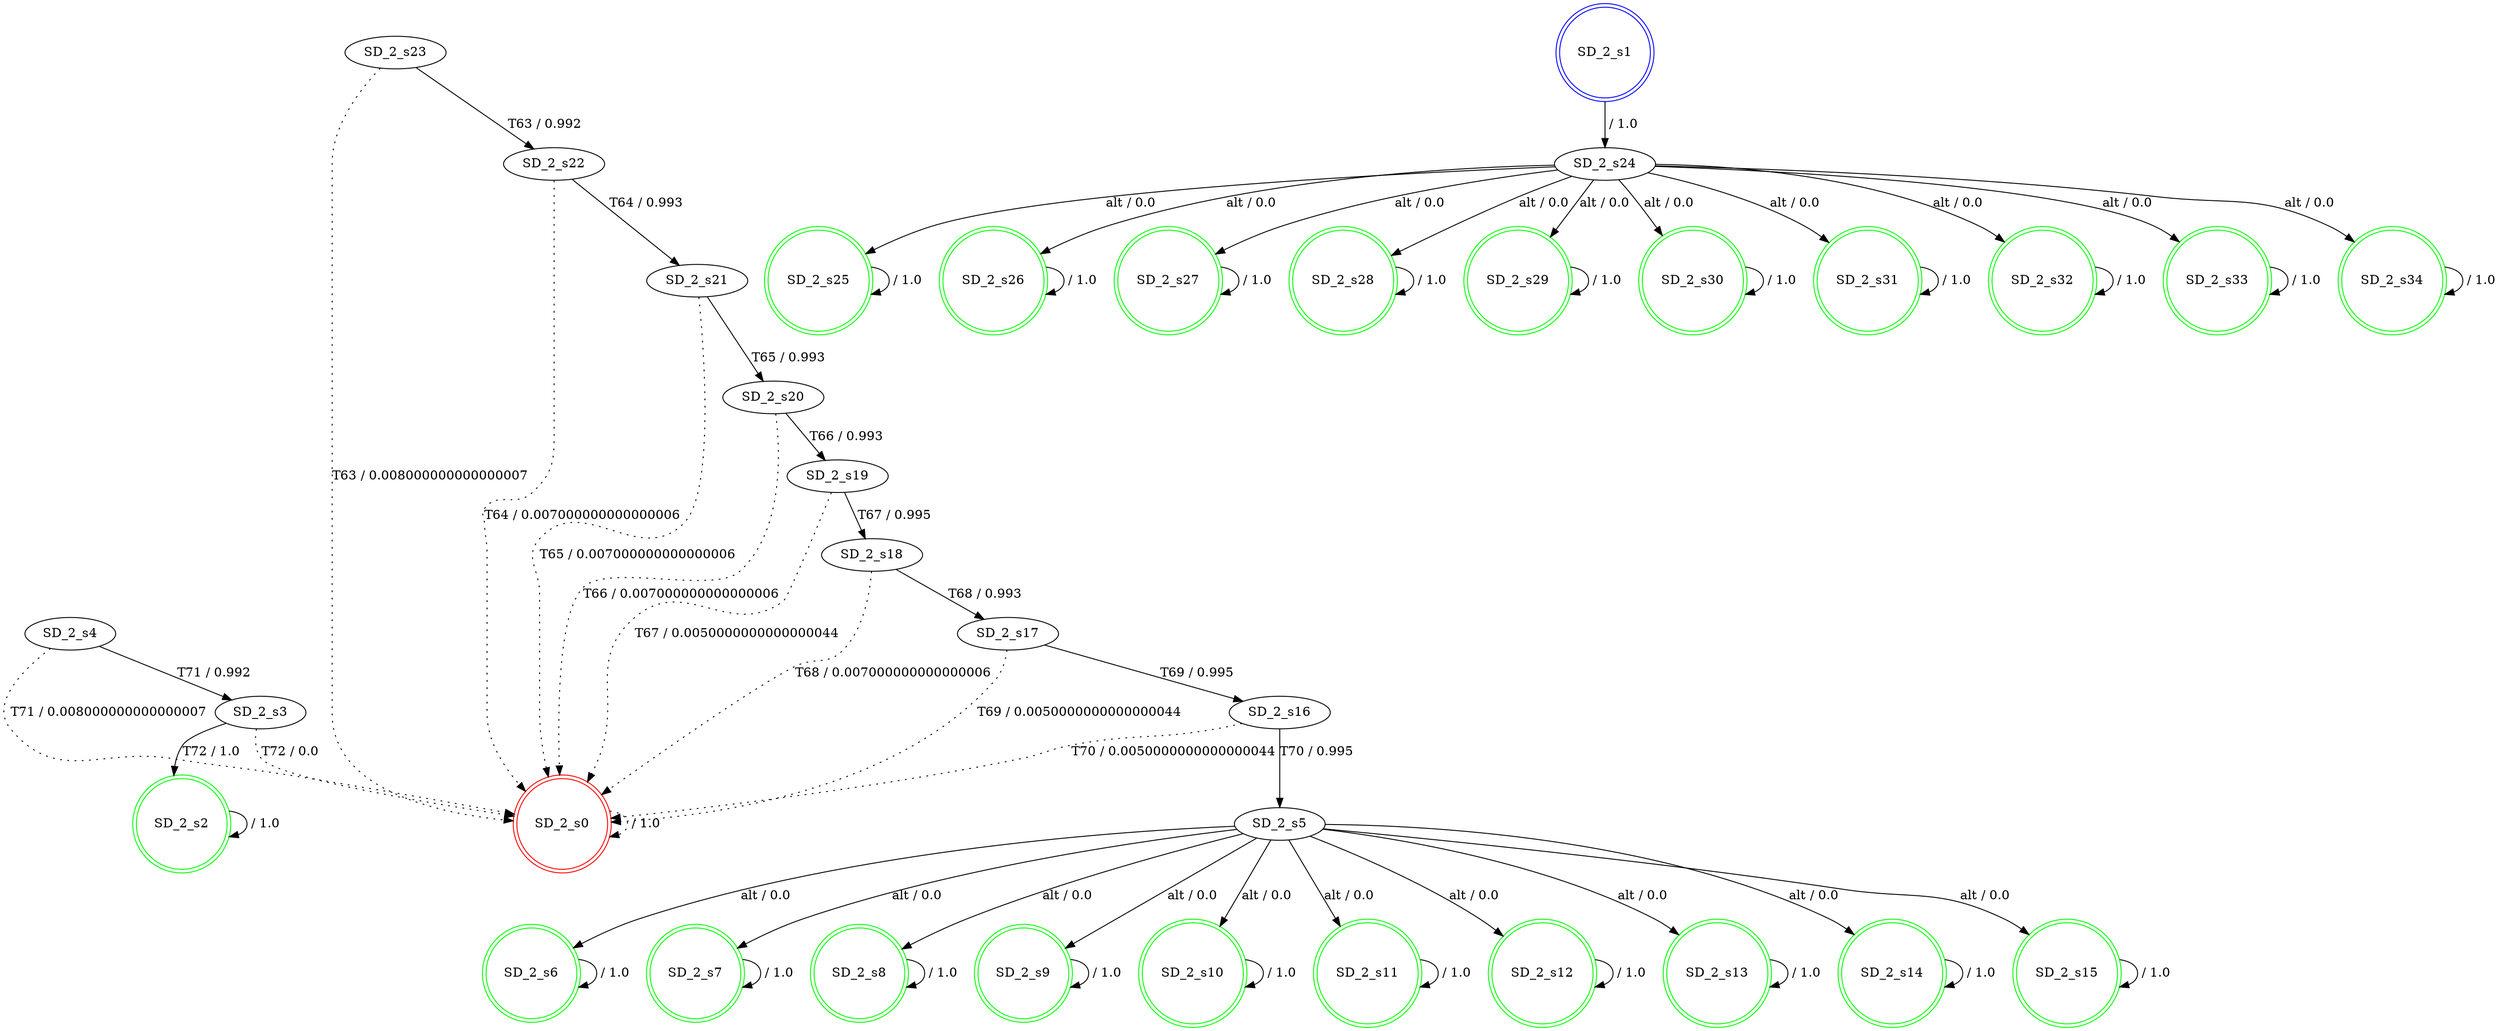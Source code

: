digraph graphname {
SD_2_s0 [label="SD_2_s0",color=red,shape=doublecircle ];
SD_2_s1 [label="SD_2_s1",color=blue,shape=doublecircle ];
SD_2_s2 [label="SD_2_s2",color=green,shape=doublecircle ];
SD_2_s3 [label="SD_2_s3" ];
SD_2_s4 [label="SD_2_s4" ];
SD_2_s5 [label="SD_2_s5" ];
SD_2_s6 [label="SD_2_s6",color=green,shape=doublecircle ];
SD_2_s7 [label="SD_2_s7",color=green,shape=doublecircle ];
SD_2_s8 [label="SD_2_s8",color=green,shape=doublecircle ];
SD_2_s9 [label="SD_2_s9",color=green,shape=doublecircle ];
SD_2_s10 [label="SD_2_s10",color=green,shape=doublecircle ];
SD_2_s11 [label="SD_2_s11",color=green,shape=doublecircle ];
SD_2_s12 [label="SD_2_s12",color=green,shape=doublecircle ];
SD_2_s13 [label="SD_2_s13",color=green,shape=doublecircle ];
SD_2_s14 [label="SD_2_s14",color=green,shape=doublecircle ];
SD_2_s15 [label="SD_2_s15",color=green,shape=doublecircle ];
SD_2_s16 [label="SD_2_s16" ];
SD_2_s17 [label="SD_2_s17" ];
SD_2_s18 [label="SD_2_s18" ];
SD_2_s19 [label="SD_2_s19" ];
SD_2_s20 [label="SD_2_s20" ];
SD_2_s21 [label="SD_2_s21" ];
SD_2_s22 [label="SD_2_s22" ];
SD_2_s23 [label="SD_2_s23" ];
SD_2_s24 [label="SD_2_s24" ];
SD_2_s25 [label="SD_2_s25",color=green,shape=doublecircle ];
SD_2_s26 [label="SD_2_s26",color=green,shape=doublecircle ];
SD_2_s27 [label="SD_2_s27",color=green,shape=doublecircle ];
SD_2_s28 [label="SD_2_s28",color=green,shape=doublecircle ];
SD_2_s29 [label="SD_2_s29",color=green,shape=doublecircle ];
SD_2_s30 [label="SD_2_s30",color=green,shape=doublecircle ];
SD_2_s31 [label="SD_2_s31",color=green,shape=doublecircle ];
SD_2_s32 [label="SD_2_s32",color=green,shape=doublecircle ];
SD_2_s33 [label="SD_2_s33",color=green,shape=doublecircle ];
SD_2_s34 [label="SD_2_s34",color=green,shape=doublecircle ];
SD_2_s0 -> SD_2_s0 [label=" / 1.0", style=dotted];
SD_2_s1 -> SD_2_s24 [label=" / 1.0"];
SD_2_s2 -> SD_2_s2 [label=" / 1.0"];
SD_2_s3 -> SD_2_s2 [label="T72 / 1.0"];
SD_2_s3 -> SD_2_s0 [label="T72 / 0.0", style=dotted];
SD_2_s4 -> SD_2_s3 [label="T71 / 0.992"];
SD_2_s4 -> SD_2_s0 [label="T71 / 0.008000000000000007", style=dotted];
SD_2_s5 -> SD_2_s6 [label="alt / 0.0"];
SD_2_s5 -> SD_2_s7 [label="alt / 0.0"];
SD_2_s5 -> SD_2_s8 [label="alt / 0.0"];
SD_2_s5 -> SD_2_s9 [label="alt / 0.0"];
SD_2_s5 -> SD_2_s10 [label="alt / 0.0"];
SD_2_s5 -> SD_2_s11 [label="alt / 0.0"];
SD_2_s5 -> SD_2_s12 [label="alt / 0.0"];
SD_2_s5 -> SD_2_s13 [label="alt / 0.0"];
SD_2_s5 -> SD_2_s14 [label="alt / 0.0"];
SD_2_s5 -> SD_2_s15 [label="alt / 0.0"];
SD_2_s6 -> SD_2_s6 [label=" / 1.0"];
SD_2_s7 -> SD_2_s7 [label=" / 1.0"];
SD_2_s8 -> SD_2_s8 [label=" / 1.0"];
SD_2_s9 -> SD_2_s9 [label=" / 1.0"];
SD_2_s10 -> SD_2_s10 [label=" / 1.0"];
SD_2_s11 -> SD_2_s11 [label=" / 1.0"];
SD_2_s12 -> SD_2_s12 [label=" / 1.0"];
SD_2_s13 -> SD_2_s13 [label=" / 1.0"];
SD_2_s14 -> SD_2_s14 [label=" / 1.0"];
SD_2_s15 -> SD_2_s15 [label=" / 1.0"];
SD_2_s16 -> SD_2_s5 [label="T70 / 0.995"];
SD_2_s16 -> SD_2_s0 [label="T70 / 0.0050000000000000044", style=dotted];
SD_2_s17 -> SD_2_s16 [label="T69 / 0.995"];
SD_2_s17 -> SD_2_s0 [label="T69 / 0.0050000000000000044", style=dotted];
SD_2_s18 -> SD_2_s17 [label="T68 / 0.993"];
SD_2_s18 -> SD_2_s0 [label="T68 / 0.007000000000000006", style=dotted];
SD_2_s19 -> SD_2_s18 [label="T67 / 0.995"];
SD_2_s19 -> SD_2_s0 [label="T67 / 0.0050000000000000044", style=dotted];
SD_2_s20 -> SD_2_s19 [label="T66 / 0.993"];
SD_2_s20 -> SD_2_s0 [label="T66 / 0.007000000000000006", style=dotted];
SD_2_s21 -> SD_2_s20 [label="T65 / 0.993"];
SD_2_s21 -> SD_2_s0 [label="T65 / 0.007000000000000006", style=dotted];
SD_2_s22 -> SD_2_s21 [label="T64 / 0.993"];
SD_2_s22 -> SD_2_s0 [label="T64 / 0.007000000000000006", style=dotted];
SD_2_s23 -> SD_2_s22 [label="T63 / 0.992"];
SD_2_s23 -> SD_2_s0 [label="T63 / 0.008000000000000007", style=dotted];
SD_2_s24 -> SD_2_s25 [label="alt / 0.0"];
SD_2_s24 -> SD_2_s26 [label="alt / 0.0"];
SD_2_s24 -> SD_2_s27 [label="alt / 0.0"];
SD_2_s24 -> SD_2_s28 [label="alt / 0.0"];
SD_2_s24 -> SD_2_s29 [label="alt / 0.0"];
SD_2_s24 -> SD_2_s30 [label="alt / 0.0"];
SD_2_s24 -> SD_2_s31 [label="alt / 0.0"];
SD_2_s24 -> SD_2_s32 [label="alt / 0.0"];
SD_2_s24 -> SD_2_s33 [label="alt / 0.0"];
SD_2_s24 -> SD_2_s34 [label="alt / 0.0"];
SD_2_s25 -> SD_2_s25 [label=" / 1.0"];
SD_2_s26 -> SD_2_s26 [label=" / 1.0"];
SD_2_s27 -> SD_2_s27 [label=" / 1.0"];
SD_2_s28 -> SD_2_s28 [label=" / 1.0"];
SD_2_s29 -> SD_2_s29 [label=" / 1.0"];
SD_2_s30 -> SD_2_s30 [label=" / 1.0"];
SD_2_s31 -> SD_2_s31 [label=" / 1.0"];
SD_2_s32 -> SD_2_s32 [label=" / 1.0"];
SD_2_s33 -> SD_2_s33 [label=" / 1.0"];
SD_2_s34 -> SD_2_s34 [label=" / 1.0"];
}